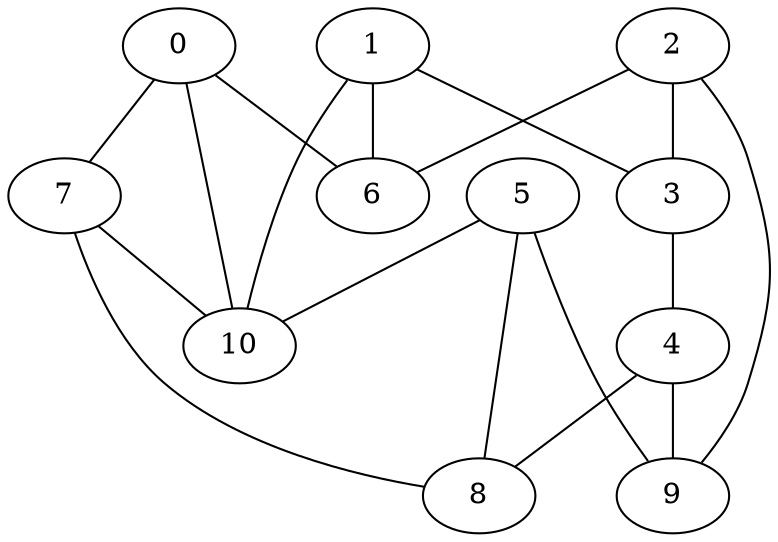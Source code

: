 graph MyGraph {
    0 -- 6;
    0 -- 7;
    0 -- 10;
    1 -- 3;
    1 -- 10;
    1 -- 6;
    2 -- 9;
    2 -- 6;
    2 -- 3;
    3 -- 4;
    4 -- 8;
    4 -- 9;
    5 -- 10;
    5 -- 9;
    5 -- 8;
    7 -- 8;
    7 -- 10;
}
